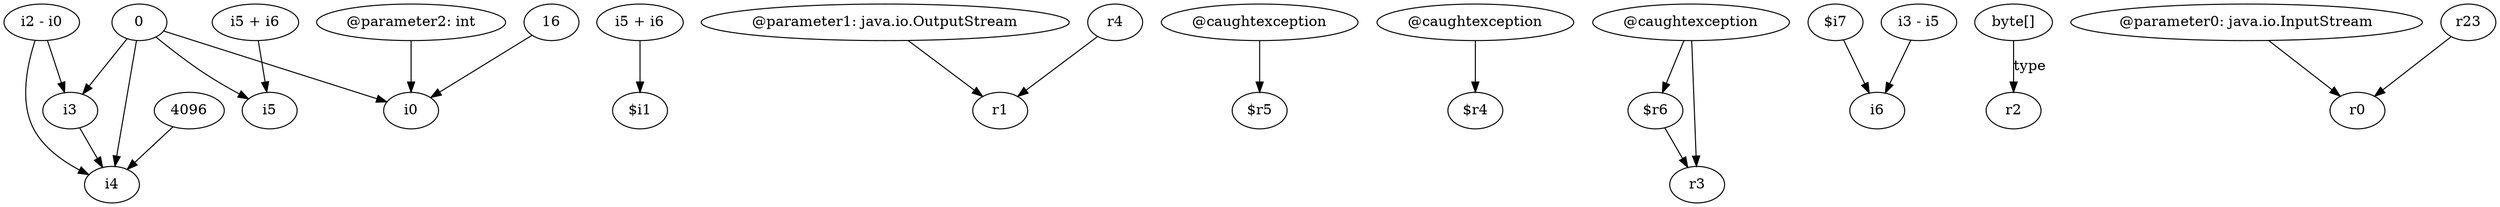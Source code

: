 digraph g {
0[label="i2 - i0"]
1[label="i3"]
0->1[label=""]
2[label="i5 + i6"]
3[label="$i1"]
2->3[label=""]
4[label="0"]
5[label="i0"]
4->5[label=""]
6[label="@parameter2: int"]
6->5[label=""]
7[label="4096"]
8[label="i4"]
7->8[label=""]
4->8[label=""]
1->8[label=""]
9[label="i5 + i6"]
10[label="i5"]
9->10[label=""]
11[label="@parameter1: java.io.OutputStream"]
12[label="r1"]
11->12[label=""]
13[label="@caughtexception"]
14[label="$r5"]
13->14[label=""]
15[label="@caughtexception"]
16[label="$r4"]
15->16[label=""]
17[label="16"]
17->5[label=""]
18[label="@caughtexception"]
19[label="$r6"]
18->19[label=""]
20[label="r4"]
20->12[label=""]
21[label="$i7"]
22[label="i6"]
21->22[label=""]
23[label="r3"]
18->23[label=""]
24[label="i3 - i5"]
24->22[label=""]
0->8[label=""]
25[label="byte[]"]
26[label="r2"]
25->26[label="type"]
27[label="@parameter0: java.io.InputStream"]
28[label="r0"]
27->28[label=""]
19->23[label=""]
29[label="r23"]
29->28[label=""]
4->1[label=""]
4->10[label=""]
}